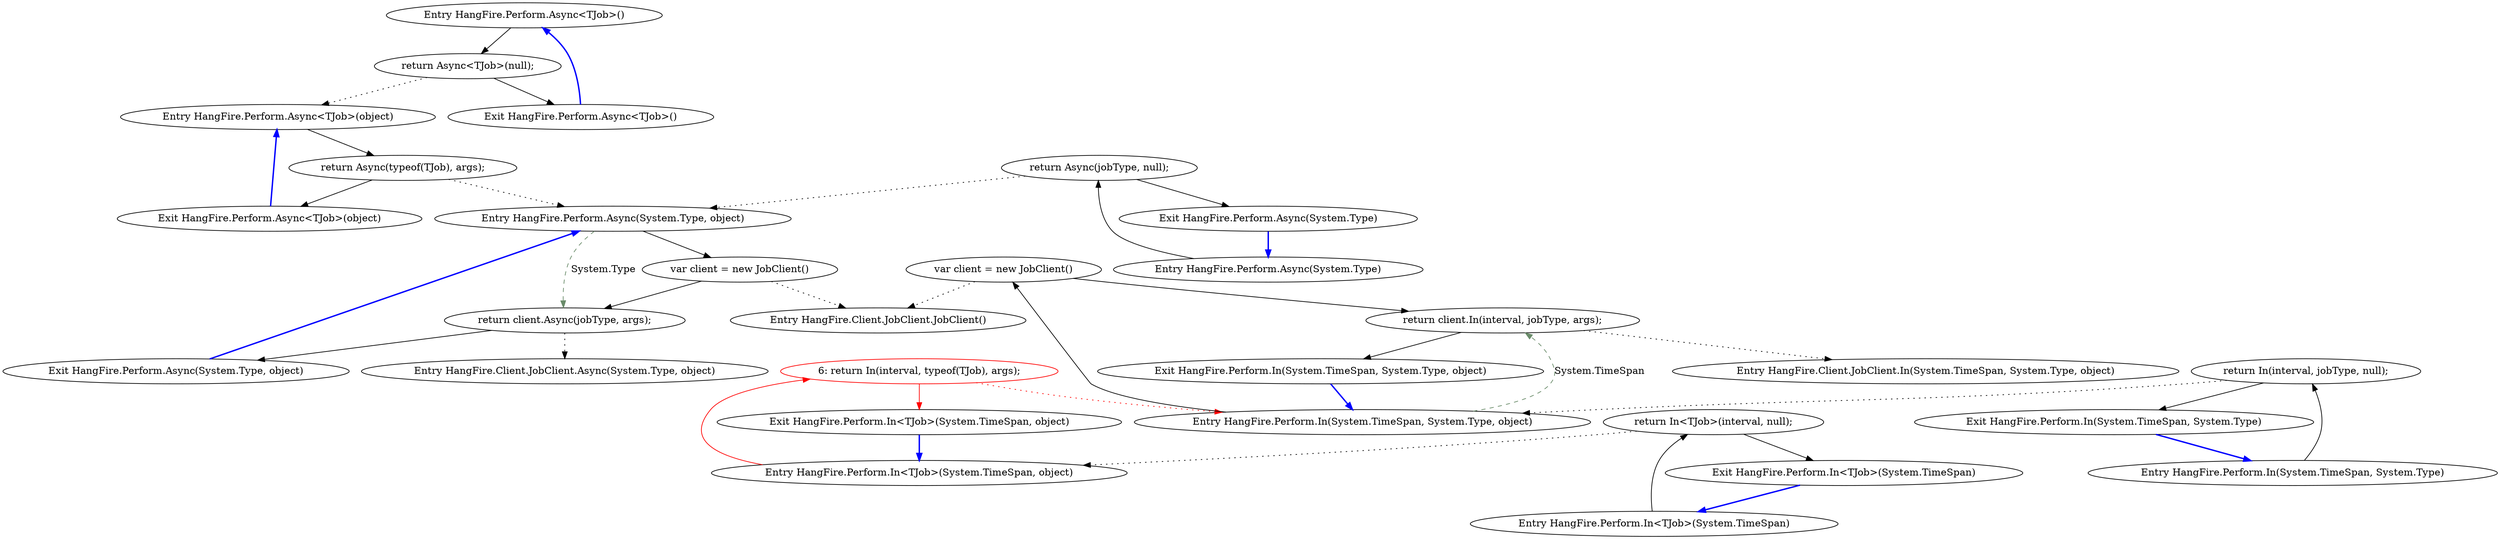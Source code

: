 digraph  {
n0 [cluster="HangFire.Perform.Async<TJob>()", label="Entry HangFire.Perform.Async<TJob>()", span="9-9"];
n1 [cluster="HangFire.Perform.Async<TJob>()", label="return Async<TJob>(null);", span="12-12"];
n2 [cluster="HangFire.Perform.Async<TJob>()", label="Exit HangFire.Perform.Async<TJob>()", span="9-9"];
n3 [cluster="HangFire.Perform.Async<TJob>(object)", label="Entry HangFire.Perform.Async<TJob>(object)", span="16-16"];
n4 [cluster="HangFire.Perform.Async<TJob>(object)", label="return Async(typeof(TJob), args);", span="19-19"];
n5 [cluster="HangFire.Perform.Async<TJob>(object)", label="Exit HangFire.Perform.Async<TJob>(object)", span="16-16"];
n6 [cluster="HangFire.Perform.Async(System.Type, object)", label="Entry HangFire.Perform.Async(System.Type, object)", span="27-27"];
n7 [cluster="HangFire.Perform.Async(System.Type)", label="Entry HangFire.Perform.Async(System.Type)", span="22-22"];
n8 [cluster="HangFire.Perform.Async(System.Type)", label="return Async(jobType, null);", span="24-24"];
n9 [cluster="HangFire.Perform.Async(System.Type)", label="Exit HangFire.Perform.Async(System.Type)", span="22-22"];
n10 [cluster="HangFire.Perform.Async(System.Type, object)", label="var client = new JobClient()", span="29-29"];
n11 [cluster="HangFire.Perform.Async(System.Type, object)", label="return client.Async(jobType, args);", span="31-31"];
n13 [cluster="HangFire.Client.JobClient.JobClient()", label="Entry HangFire.Client.JobClient.JobClient()", span="7-7"];
n12 [cluster="HangFire.Perform.Async(System.Type, object)", label="Exit HangFire.Perform.Async(System.Type, object)", span="27-27"];
n14 [cluster="HangFire.Client.JobClient.Async(System.Type, object)", label="Entry HangFire.Client.JobClient.Async(System.Type, object)", span="12-12"];
n15 [cluster="HangFire.Perform.In<TJob>(System.TimeSpan)", label="Entry HangFire.Perform.In<TJob>(System.TimeSpan)", span="36-36"];
n16 [cluster="HangFire.Perform.In<TJob>(System.TimeSpan)", label="return In<TJob>(interval, null);", span="39-39"];
n17 [cluster="HangFire.Perform.In<TJob>(System.TimeSpan)", label="Exit HangFire.Perform.In<TJob>(System.TimeSpan)", span="36-36"];
n18 [cluster="HangFire.Perform.In<TJob>(System.TimeSpan, object)", label="Entry HangFire.Perform.In<TJob>(System.TimeSpan, object)", span="43-43"];
n19 [cluster="HangFire.Perform.In<TJob>(System.TimeSpan, object)", color=red, community=0, label="6: return In(interval, typeof(TJob), args);", span="46-46"];
n20 [cluster="HangFire.Perform.In<TJob>(System.TimeSpan, object)", label="Exit HangFire.Perform.In<TJob>(System.TimeSpan, object)", span="43-43"];
n21 [cluster="HangFire.Perform.In(System.TimeSpan, System.Type, object)", label="Entry HangFire.Perform.In(System.TimeSpan, System.Type, object)", span="54-54"];
n22 [cluster="HangFire.Perform.In(System.TimeSpan, System.Type)", label="Entry HangFire.Perform.In(System.TimeSpan, System.Type)", span="49-49"];
n23 [cluster="HangFire.Perform.In(System.TimeSpan, System.Type)", label="return In(interval, jobType, null);", span="51-51"];
n24 [cluster="HangFire.Perform.In(System.TimeSpan, System.Type)", label="Exit HangFire.Perform.In(System.TimeSpan, System.Type)", span="49-49"];
n25 [cluster="HangFire.Perform.In(System.TimeSpan, System.Type, object)", label="var client = new JobClient()", span="56-56"];
n26 [cluster="HangFire.Perform.In(System.TimeSpan, System.Type, object)", label="return client.In(interval, jobType, args);", span="58-58"];
n27 [cluster="HangFire.Perform.In(System.TimeSpan, System.Type, object)", label="Exit HangFire.Perform.In(System.TimeSpan, System.Type, object)", span="54-54"];
n28 [cluster="HangFire.Client.JobClient.In(System.TimeSpan, System.Type, object)", label="Entry HangFire.Client.JobClient.In(System.TimeSpan, System.Type, object)", span="40-40"];
n0 -> n1  [key=0, style=solid];
n1 -> n2  [key=0, style=solid];
n1 -> n3  [key=2, style=dotted];
n2 -> n0  [color=blue, key=0, style=bold];
n3 -> n4  [key=0, style=solid];
n4 -> n5  [key=0, style=solid];
n4 -> n6  [key=2, style=dotted];
n5 -> n3  [color=blue, key=0, style=bold];
n6 -> n10  [key=0, style=solid];
n6 -> n11  [color=darkseagreen4, key=1, label="System.Type", style=dashed];
n7 -> n8  [key=0, style=solid];
n8 -> n9  [key=0, style=solid];
n8 -> n6  [key=2, style=dotted];
n9 -> n7  [color=blue, key=0, style=bold];
n10 -> n11  [key=0, style=solid];
n10 -> n13  [key=2, style=dotted];
n11 -> n12  [key=0, style=solid];
n11 -> n14  [key=2, style=dotted];
n12 -> n6  [color=blue, key=0, style=bold];
n15 -> n16  [key=0, style=solid];
n16 -> n17  [key=0, style=solid];
n16 -> n18  [key=2, style=dotted];
n17 -> n15  [color=blue, key=0, style=bold];
n18 -> n19  [color=red, key=0, style=solid];
n19 -> n20  [color=red, key=0, style=solid];
n19 -> n21  [color=red, key=2, style=dotted];
n20 -> n18  [color=blue, key=0, style=bold];
n21 -> n25  [key=0, style=solid];
n21 -> n26  [color=darkseagreen4, key=1, label="System.TimeSpan", style=dashed];
n22 -> n23  [key=0, style=solid];
n23 -> n24  [key=0, style=solid];
n23 -> n21  [key=2, style=dotted];
n24 -> n22  [color=blue, key=0, style=bold];
n25 -> n26  [key=0, style=solid];
n25 -> n13  [key=2, style=dotted];
n26 -> n27  [key=0, style=solid];
n26 -> n28  [key=2, style=dotted];
n27 -> n21  [color=blue, key=0, style=bold];
}
